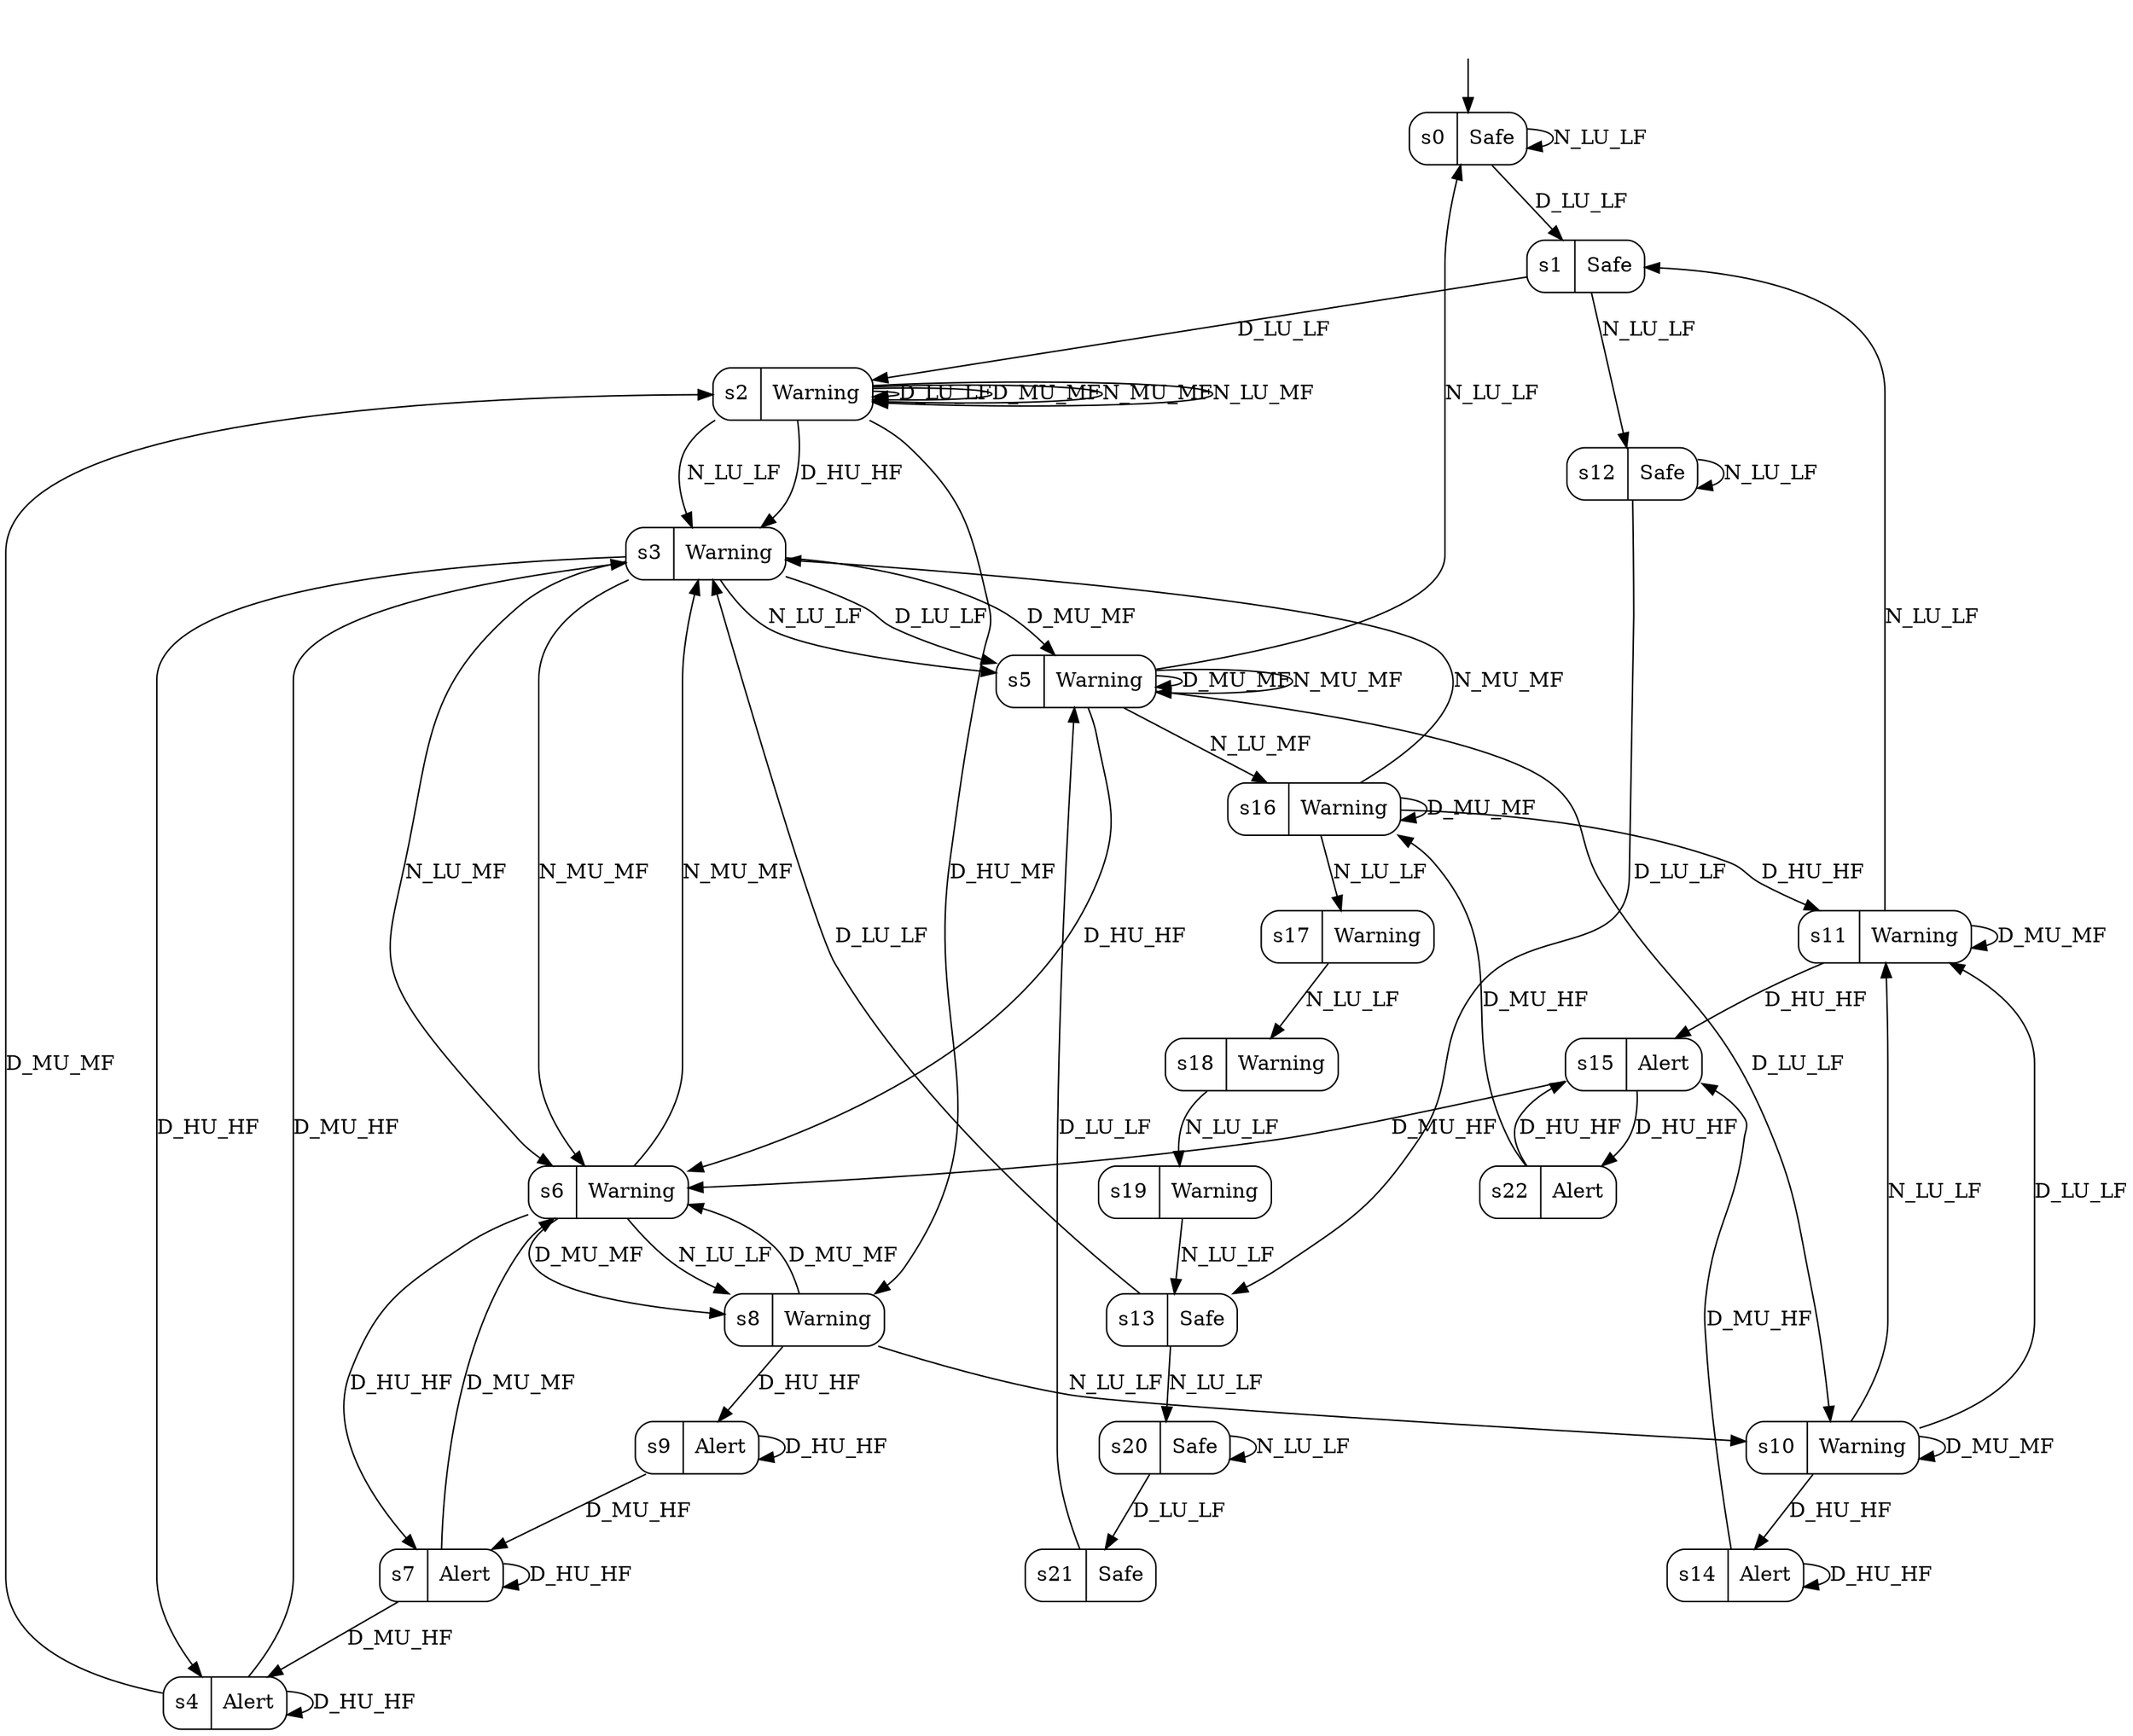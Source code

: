 digraph "Trace_Top-2" {
s0 [label="s0|Safe", shape=record, style=rounded];
s1 [label="s1|Safe", shape=record, style=rounded];
s2 [label="s2|Warning", shape=record, style=rounded];
s3 [label="s3|Warning", shape=record, style=rounded];
s4 [label="s4|Alert", shape=record, style=rounded];
s5 [label="s5|Warning", shape=record, style=rounded];
s6 [label="s6|Warning", shape=record, style=rounded];
s7 [label="s7|Alert", shape=record, style=rounded];
s8 [label="s8|Warning", shape=record, style=rounded];
s9 [label="s9|Alert", shape=record, style=rounded];
s10 [label="s10|Warning", shape=record, style=rounded];
s11 [label="s11|Warning", shape=record, style=rounded];
s12 [label="s12|Safe", shape=record, style=rounded];
s13 [label="s13|Safe", shape=record, style=rounded];
s14 [label="s14|Alert", shape=record, style=rounded];
s15 [label="s15|Alert", shape=record, style=rounded];
s16 [label="s16|Warning", shape=record, style=rounded];
s17 [label="s17|Warning", shape=record, style=rounded];
s18 [label="s18|Warning", shape=record, style=rounded];
s19 [label="s19|Warning", shape=record, style=rounded];
s20 [label="s20|Safe", shape=record, style=rounded];
s21 [label="s21|Safe", shape=record, style=rounded];
s22 [label="s22|Alert", shape=record, style=rounded];
s0 -> s0  [label="N_LU_LF"];
s0 -> s1  [label="D_LU_LF"];
s1 -> s2  [label="D_LU_LF"];
s1 -> s12  [label="N_LU_LF"];
s2 -> s2  [label="D_LU_LF"];
s2 -> s2  [label="D_MU_MF"];
s2 -> s3  [label="D_HU_HF"];
s2 -> s2  [label="N_MU_MF"];
s2 -> s2  [label="N_LU_MF"];
s2 -> s3  [label="N_LU_LF"];
s2 -> s8  [label="D_HU_MF"];
s3 -> s4  [label="D_HU_HF"];
s3 -> s5  [label="D_MU_MF"];
s3 -> s5  [label="N_LU_LF"];
s3 -> s6  [label="N_LU_MF"];
s3 -> s5  [label="D_LU_LF"];
s3 -> s6  [label="N_MU_MF"];
s4 -> s4  [label="D_HU_HF"];
s4 -> s3  [label="D_MU_HF"];
s4 -> s2  [label="D_MU_MF"];
s5 -> s5  [label="D_MU_MF"];
s5 -> s6  [label="D_HU_HF"];
s5 -> s0  [label="N_LU_LF"];
s5 -> s10  [label="D_LU_LF"];
s5 -> s5  [label="N_MU_MF"];
s5 -> s16  [label="N_LU_MF"];
s6 -> s7  [label="D_HU_HF"];
s6 -> s8  [label="D_MU_MF"];
s6 -> s3  [label="N_MU_MF"];
s6 -> s8  [label="N_LU_LF"];
s7 -> s7  [label="D_HU_HF"];
s7 -> s4  [label="D_MU_HF"];
s7 -> s6  [label="D_MU_MF"];
s8 -> s9  [label="D_HU_HF"];
s8 -> s6  [label="D_MU_MF"];
s8 -> s10  [label="N_LU_LF"];
s9 -> s9  [label="D_HU_HF"];
s9 -> s7  [label="D_MU_HF"];
s10 -> s11  [label="N_LU_LF"];
s10 -> s10  [label="D_MU_MF"];
s10 -> s14  [label="D_HU_HF"];
s10 -> s11  [label="D_LU_LF"];
s11 -> s1  [label="N_LU_LF"];
s11 -> s11  [label="D_MU_MF"];
s11 -> s15  [label="D_HU_HF"];
s12 -> s12  [label="N_LU_LF"];
s12 -> s13  [label="D_LU_LF"];
s13 -> s3  [label="D_LU_LF"];
s13 -> s20  [label="N_LU_LF"];
s14 -> s14  [label="D_HU_HF"];
s14 -> s15  [label="D_MU_HF"];
s15 -> s6  [label="D_MU_HF"];
s15 -> s22  [label="D_HU_HF"];
s16 -> s17  [label="N_LU_LF"];
s16 -> s16  [label="D_MU_MF"];
s16 -> s11  [label="D_HU_HF"];
s16 -> s3  [label="N_MU_MF"];
s17 -> s18  [label="N_LU_LF"];
s18 -> s19  [label="N_LU_LF"];
s19 -> s13  [label="N_LU_LF"];
s20 -> s20  [label="N_LU_LF"];
s20 -> s21  [label="D_LU_LF"];
s21 -> s5  [label="D_LU_LF"];
s22 -> s15  [label="D_HU_HF"];
s22 -> s16  [label="D_MU_HF"];
__start0 [label="", shape=none];
__start0 -> s0  [label=""];
}
